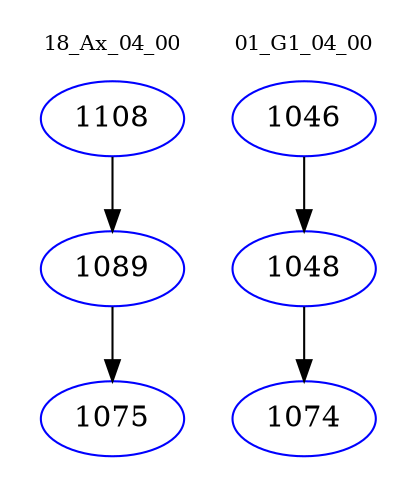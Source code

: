 digraph{
subgraph cluster_0 {
color = white
label = "18_Ax_04_00";
fontsize=10;
T0_1108 [label="1108", color="blue"]
T0_1108 -> T0_1089 [color="black"]
T0_1089 [label="1089", color="blue"]
T0_1089 -> T0_1075 [color="black"]
T0_1075 [label="1075", color="blue"]
}
subgraph cluster_1 {
color = white
label = "01_G1_04_00";
fontsize=10;
T1_1046 [label="1046", color="blue"]
T1_1046 -> T1_1048 [color="black"]
T1_1048 [label="1048", color="blue"]
T1_1048 -> T1_1074 [color="black"]
T1_1074 [label="1074", color="blue"]
}
}
